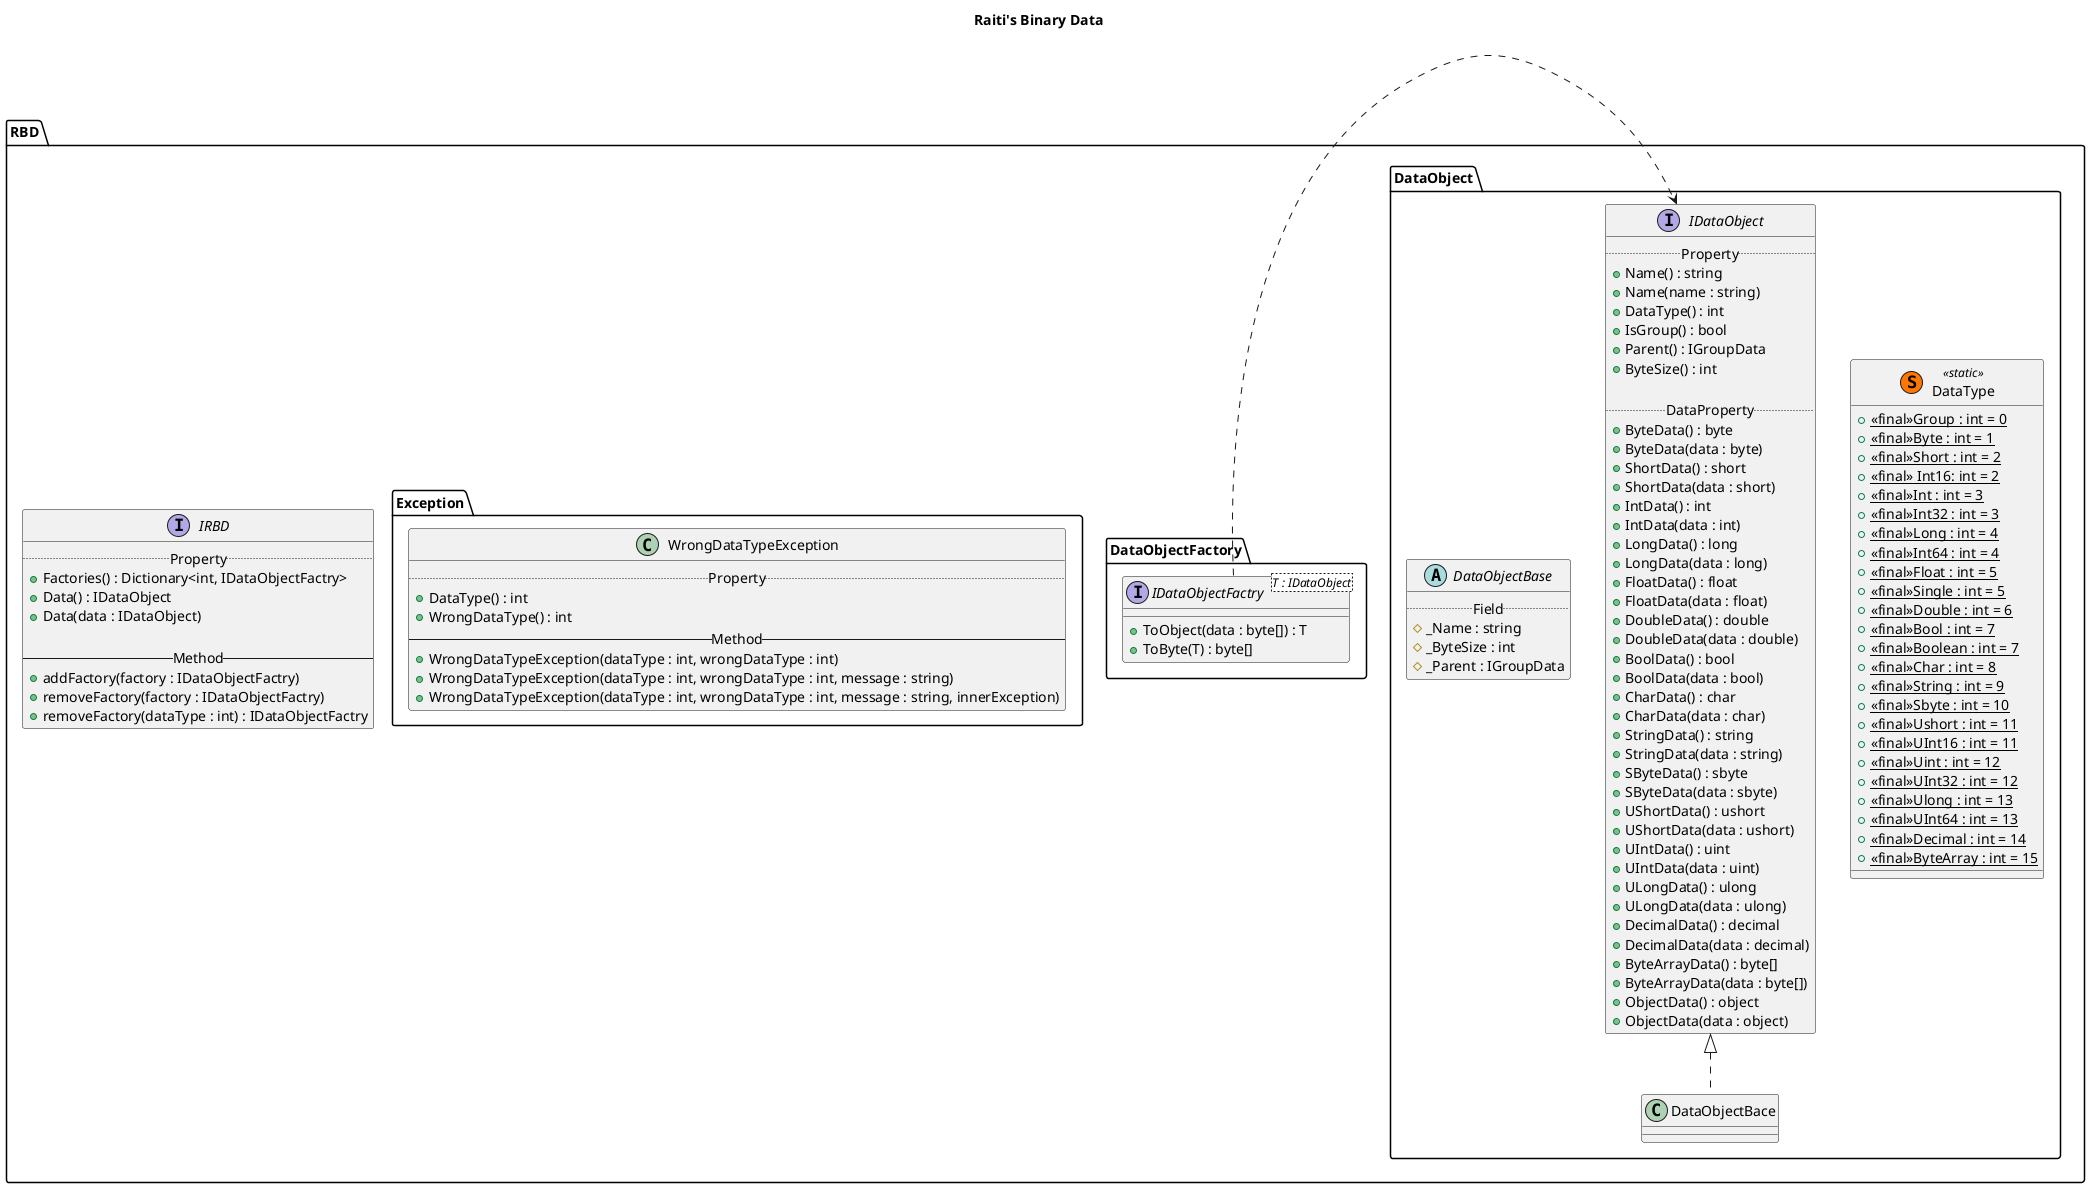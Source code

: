 @startuml {RBDClassDiagram.png}
title Raiti's Binary Data
namespace RBD {

	interface IRBD {
		..Property..
		+Factories() : Dictionary<int, IDataObjectFactry>
		+Data() : IDataObject
		+Data(data : IDataObject)

		--Method--
		+addFactory(factory : IDataObjectFactry)
		+removeFactory(factory : IDataObjectFactry)
		+removeFactory(dataType : int) : IDataObjectFactry
	}

	
	namespace DataObject{

		interface IDataObject {
			..Property..
			+Name() : string
			+Name(name : string)
			+DataType() : int
			+IsGroup() : bool
			+Parent() : IGroupData
			+ByteSize() : int

			..DataProperty..
			+ByteData() : byte
			+ByteData(data : byte)
			+ShortData() : short
			+ShortData(data : short)
			+IntData() : int
			+IntData(data : int) 
			+LongData() : long
			+LongData(data : long)
			+FloatData() : float
			+FloatData(data : float)
			+DoubleData() : double
			+DoubleData(data : double)
			+BoolData() : bool
			+BoolData(data : bool)
			+CharData() : char
			+CharData(data : char)
			+StringData() : string
			+StringData(data : string)
			+SByteData() : sbyte
			+SByteData(data : sbyte)
			+UShortData() : ushort
			+UShortData(data : ushort)
			+UIntData() : uint
			+UIntData(data : uint)
			+ULongData() : ulong
			+ULongData(data : ulong)
			+DecimalData() : decimal
			+DecimalData(data : decimal)
			+ByteArrayData() : byte[]
			+ByteArrayData(data : byte[])
			+ObjectData() : object
			+ObjectData(data : object)
		}

		abstract DataObjectBase {
			..Field..
			#_Name : string
			#_ByteSize : int
			#_Parent : IGroupData
		}

		IDataObject <|.. DataObjectBace

		class DataType <<(S,#FF7700)static>> {
			+{static}<<final>>Group : int = 0
			+{static}<<final>>Byte : int = 1
			+{static}<<final>>Short : int = 2
			+{static}<<final>> Int16: int = 2
			+{static}<<final>>Int : int = 3
			+{static}<<final>>Int32 : int = 3
			+{static}<<final>>Long : int = 4
			+{static}<<final>>Int64 : int = 4
			+{static}<<final>>Float : int = 5
			+{static}<<final>>Single : int = 5
			+{static}<<final>>Double : int = 6
			+{static}<<final>>Bool : int = 7
			+{static}<<final>>Boolean : int = 7
			+{static}<<final>>Char : int = 8
			+{static}<<final>>String : int = 9
			+{static}<<final>>Sbyte : int = 10
			+{static}<<final>>Ushort : int = 11
			+{static}<<final>>UInt16 : int = 11
			+{static}<<final>>Uint : int = 12
			+{static}<<final>>UInt32 : int = 12
			+{static}<<final>>Ulong : int = 13
			+{static}<<final>>UInt64 : int = 13
			+{static}<<final>>Decimal : int = 14
			+{static}<<final>>ByteArray : int = 15
		}

		IDataObject -[hidden]right- DataType
	}

	namespace DataObjectFactory  {
		interface IDataObjectFactry<T : IDataObject> {
			+ToObject(data : byte[]) : T
			+ToByte(T) : byte[]
		}
		IDataObjectFactry .right.> RBD.DataObject.IDataObject
	}

	namespace Exception {
		class WrongDataTypeException {
			..Property..
			+DataType() : int
			+WrongDataType() : int
			--Method--
			+WrongDataTypeException(dataType : int, wrongDataType : int)
			+WrongDataTypeException(dataType : int, wrongDataType : int, message : string)
			+WrongDataTypeException(dataType : int, wrongDataType : int, message : string, innerException)
		}
	}
}
@enduml
